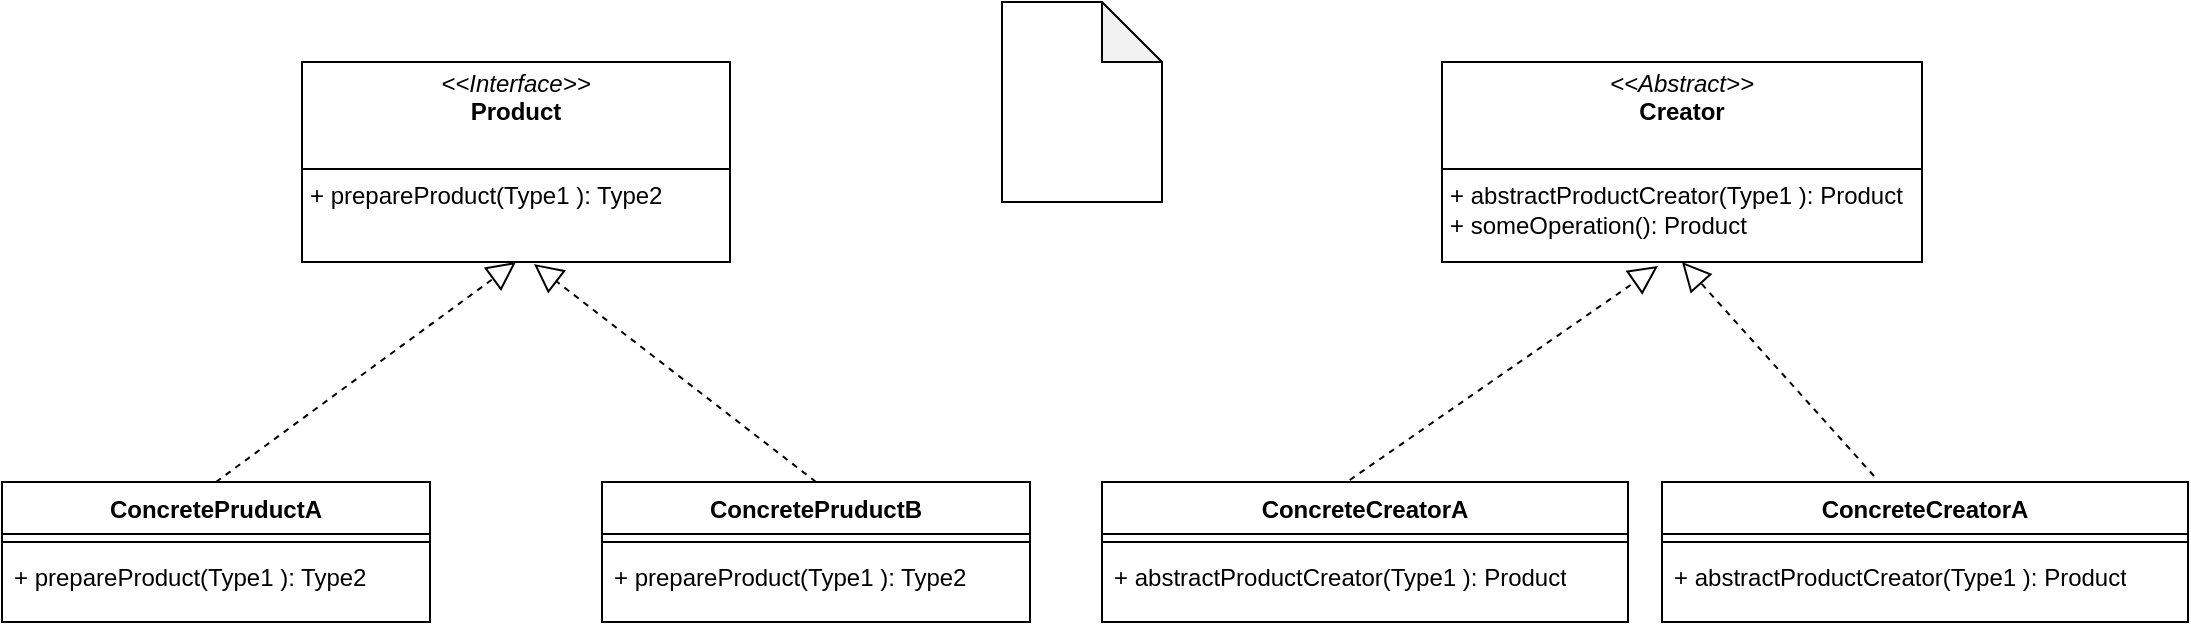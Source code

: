 <mxfile version="24.7.6">
  <diagram id="C5RBs43oDa-KdzZeNtuy" name="Page-1">
    <mxGraphModel dx="1434" dy="738" grid="1" gridSize="10" guides="1" tooltips="1" connect="1" arrows="1" fold="1" page="1" pageScale="1" pageWidth="1169" pageHeight="827" math="0" shadow="0">
      <root>
        <mxCell id="WIyWlLk6GJQsqaUBKTNV-0" />
        <mxCell id="WIyWlLk6GJQsqaUBKTNV-1" parent="WIyWlLk6GJQsqaUBKTNV-0" />
        <mxCell id="HTWkMDqGmAAQqN0-YO0_-20" value="&lt;p style=&quot;margin:0px;margin-top:4px;text-align:center;&quot;&gt;&lt;i&gt;&amp;lt;&amp;lt;Interface&amp;gt;&amp;gt;&lt;/i&gt;&lt;br&gt;&lt;b&gt;Product&lt;/b&gt;&lt;/p&gt;&lt;br&gt;&lt;hr size=&quot;1&quot; style=&quot;border-style:solid;&quot;&gt;&lt;p style=&quot;margin:0px;margin-left:4px;&quot;&gt;+ prepareProduct(Type1 ): Type2&lt;br&gt;&lt;/p&gt;&lt;p style=&quot;margin:0px;margin-left:4px;&quot;&gt;&lt;br&gt;&lt;/p&gt;" style="verticalAlign=top;align=left;overflow=fill;html=1;whiteSpace=wrap;" vertex="1" parent="WIyWlLk6GJQsqaUBKTNV-1">
          <mxGeometry x="160" y="70" width="214" height="100" as="geometry" />
        </mxCell>
        <mxCell id="HTWkMDqGmAAQqN0-YO0_-21" value="ConcretePruductA" style="swimlane;fontStyle=1;align=center;verticalAlign=top;childLayout=stackLayout;horizontal=1;startSize=26;horizontalStack=0;resizeParent=1;resizeParentMax=0;resizeLast=0;collapsible=1;marginBottom=0;whiteSpace=wrap;html=1;" vertex="1" parent="WIyWlLk6GJQsqaUBKTNV-1">
          <mxGeometry x="10" y="280" width="214" height="70" as="geometry" />
        </mxCell>
        <mxCell id="HTWkMDqGmAAQqN0-YO0_-23" value="" style="line;strokeWidth=1;fillColor=none;align=left;verticalAlign=middle;spacingTop=-1;spacingLeft=3;spacingRight=3;rotatable=0;labelPosition=right;points=[];portConstraint=eastwest;strokeColor=inherit;" vertex="1" parent="HTWkMDqGmAAQqN0-YO0_-21">
          <mxGeometry y="26" width="214" height="8" as="geometry" />
        </mxCell>
        <mxCell id="HTWkMDqGmAAQqN0-YO0_-24" value="+ prepareProduct(Type1 ): Type2" style="text;strokeColor=none;fillColor=none;align=left;verticalAlign=top;spacingLeft=4;spacingRight=4;overflow=hidden;rotatable=0;points=[[0,0.5],[1,0.5]];portConstraint=eastwest;whiteSpace=wrap;html=1;" vertex="1" parent="HTWkMDqGmAAQqN0-YO0_-21">
          <mxGeometry y="34" width="214" height="36" as="geometry" />
        </mxCell>
        <mxCell id="HTWkMDqGmAAQqN0-YO0_-25" value="ConcretePruductB" style="swimlane;fontStyle=1;align=center;verticalAlign=top;childLayout=stackLayout;horizontal=1;startSize=26;horizontalStack=0;resizeParent=1;resizeParentMax=0;resizeLast=0;collapsible=1;marginBottom=0;whiteSpace=wrap;html=1;" vertex="1" parent="WIyWlLk6GJQsqaUBKTNV-1">
          <mxGeometry x="310" y="280" width="214" height="70" as="geometry" />
        </mxCell>
        <mxCell id="HTWkMDqGmAAQqN0-YO0_-26" value="" style="line;strokeWidth=1;fillColor=none;align=left;verticalAlign=middle;spacingTop=-1;spacingLeft=3;spacingRight=3;rotatable=0;labelPosition=right;points=[];portConstraint=eastwest;strokeColor=inherit;" vertex="1" parent="HTWkMDqGmAAQqN0-YO0_-25">
          <mxGeometry y="26" width="214" height="8" as="geometry" />
        </mxCell>
        <mxCell id="HTWkMDqGmAAQqN0-YO0_-27" value="+ prepareProduct(Type1 ): Type2" style="text;strokeColor=none;fillColor=none;align=left;verticalAlign=top;spacingLeft=4;spacingRight=4;overflow=hidden;rotatable=0;points=[[0,0.5],[1,0.5]];portConstraint=eastwest;whiteSpace=wrap;html=1;" vertex="1" parent="HTWkMDqGmAAQqN0-YO0_-25">
          <mxGeometry y="34" width="214" height="36" as="geometry" />
        </mxCell>
        <mxCell id="HTWkMDqGmAAQqN0-YO0_-28" value="" style="endArrow=block;dashed=1;endFill=0;endSize=12;html=1;rounded=0;exitX=0.5;exitY=0;exitDx=0;exitDy=0;entryX=0.5;entryY=1;entryDx=0;entryDy=0;" edge="1" parent="WIyWlLk6GJQsqaUBKTNV-1" source="HTWkMDqGmAAQqN0-YO0_-21" target="HTWkMDqGmAAQqN0-YO0_-20">
          <mxGeometry width="160" relative="1" as="geometry">
            <mxPoint x="290" y="370" as="sourcePoint" />
            <mxPoint x="450" y="370" as="targetPoint" />
          </mxGeometry>
        </mxCell>
        <mxCell id="HTWkMDqGmAAQqN0-YO0_-29" value="" style="endArrow=block;dashed=1;endFill=0;endSize=12;html=1;rounded=0;exitX=0.5;exitY=0;exitDx=0;exitDy=0;entryX=0.542;entryY=1.01;entryDx=0;entryDy=0;entryPerimeter=0;" edge="1" parent="WIyWlLk6GJQsqaUBKTNV-1" source="HTWkMDqGmAAQqN0-YO0_-25" target="HTWkMDqGmAAQqN0-YO0_-20">
          <mxGeometry width="160" relative="1" as="geometry">
            <mxPoint x="315" y="250" as="sourcePoint" />
            <mxPoint x="440" y="160" as="targetPoint" />
          </mxGeometry>
        </mxCell>
        <mxCell id="HTWkMDqGmAAQqN0-YO0_-30" value="&lt;p style=&quot;margin:0px;margin-top:4px;text-align:center;&quot;&gt;&lt;i&gt;&amp;lt;&amp;lt;Abstract&amp;gt;&amp;gt;&lt;/i&gt;&lt;br&gt;&lt;b&gt;Creator&lt;/b&gt;&lt;/p&gt;&lt;br&gt;&lt;hr size=&quot;1&quot; style=&quot;border-style:solid;&quot;&gt;&lt;p style=&quot;margin:0px;margin-left:4px;&quot;&gt;+ abstractProductCreator(Type1 ): Product&lt;br&gt;&lt;/p&gt;&lt;p style=&quot;margin:0px;margin-left:4px;&quot;&gt;+ someOperation(): Product&lt;/p&gt;&lt;p style=&quot;margin:0px;margin-left:4px;&quot;&gt;&lt;br&gt;&lt;/p&gt;" style="verticalAlign=top;align=left;overflow=fill;html=1;whiteSpace=wrap;" vertex="1" parent="WIyWlLk6GJQsqaUBKTNV-1">
          <mxGeometry x="730" y="70" width="240" height="100" as="geometry" />
        </mxCell>
        <mxCell id="HTWkMDqGmAAQqN0-YO0_-31" value="ConcreteCreatorA" style="swimlane;fontStyle=1;align=center;verticalAlign=top;childLayout=stackLayout;horizontal=1;startSize=26;horizontalStack=0;resizeParent=1;resizeParentMax=0;resizeLast=0;collapsible=1;marginBottom=0;whiteSpace=wrap;html=1;" vertex="1" parent="WIyWlLk6GJQsqaUBKTNV-1">
          <mxGeometry x="560" y="280" width="263" height="70" as="geometry" />
        </mxCell>
        <mxCell id="HTWkMDqGmAAQqN0-YO0_-32" value="" style="line;strokeWidth=1;fillColor=none;align=left;verticalAlign=middle;spacingTop=-1;spacingLeft=3;spacingRight=3;rotatable=0;labelPosition=right;points=[];portConstraint=eastwest;strokeColor=inherit;" vertex="1" parent="HTWkMDqGmAAQqN0-YO0_-31">
          <mxGeometry y="26" width="263" height="8" as="geometry" />
        </mxCell>
        <mxCell id="HTWkMDqGmAAQqN0-YO0_-33" value="+ abstractProductCreator(Type1 ): Product" style="text;strokeColor=none;fillColor=none;align=left;verticalAlign=top;spacingLeft=4;spacingRight=4;overflow=hidden;rotatable=0;points=[[0,0.5],[1,0.5]];portConstraint=eastwest;whiteSpace=wrap;html=1;" vertex="1" parent="HTWkMDqGmAAQqN0-YO0_-31">
          <mxGeometry y="34" width="263" height="36" as="geometry" />
        </mxCell>
        <mxCell id="HTWkMDqGmAAQqN0-YO0_-37" value="" style="shape=note;whiteSpace=wrap;html=1;backgroundOutline=1;darkOpacity=0.05;" vertex="1" parent="WIyWlLk6GJQsqaUBKTNV-1">
          <mxGeometry x="510" y="40" width="80" height="100" as="geometry" />
        </mxCell>
        <mxCell id="HTWkMDqGmAAQqN0-YO0_-38" value="ConcreteCreatorA" style="swimlane;fontStyle=1;align=center;verticalAlign=top;childLayout=stackLayout;horizontal=1;startSize=26;horizontalStack=0;resizeParent=1;resizeParentMax=0;resizeLast=0;collapsible=1;marginBottom=0;whiteSpace=wrap;html=1;" vertex="1" parent="WIyWlLk6GJQsqaUBKTNV-1">
          <mxGeometry x="840" y="280" width="263" height="70" as="geometry" />
        </mxCell>
        <mxCell id="HTWkMDqGmAAQqN0-YO0_-39" value="" style="line;strokeWidth=1;fillColor=none;align=left;verticalAlign=middle;spacingTop=-1;spacingLeft=3;spacingRight=3;rotatable=0;labelPosition=right;points=[];portConstraint=eastwest;strokeColor=inherit;" vertex="1" parent="HTWkMDqGmAAQqN0-YO0_-38">
          <mxGeometry y="26" width="263" height="8" as="geometry" />
        </mxCell>
        <mxCell id="HTWkMDqGmAAQqN0-YO0_-40" value="+ abstractProductCreator(Type1 ): Product" style="text;strokeColor=none;fillColor=none;align=left;verticalAlign=top;spacingLeft=4;spacingRight=4;overflow=hidden;rotatable=0;points=[[0,0.5],[1,0.5]];portConstraint=eastwest;whiteSpace=wrap;html=1;" vertex="1" parent="HTWkMDqGmAAQqN0-YO0_-38">
          <mxGeometry y="34" width="263" height="36" as="geometry" />
        </mxCell>
        <mxCell id="HTWkMDqGmAAQqN0-YO0_-41" value="" style="endArrow=block;dashed=1;endFill=0;endSize=12;html=1;rounded=0;entryX=0.45;entryY=1.02;entryDx=0;entryDy=0;entryPerimeter=0;exitX=0.471;exitY=-0.014;exitDx=0;exitDy=0;exitPerimeter=0;" edge="1" parent="WIyWlLk6GJQsqaUBKTNV-1" source="HTWkMDqGmAAQqN0-YO0_-31" target="HTWkMDqGmAAQqN0-YO0_-30">
          <mxGeometry width="160" relative="1" as="geometry">
            <mxPoint x="430" y="240" as="sourcePoint" />
            <mxPoint x="590" y="240" as="targetPoint" />
          </mxGeometry>
        </mxCell>
        <mxCell id="HTWkMDqGmAAQqN0-YO0_-42" value="" style="endArrow=block;dashed=1;endFill=0;endSize=12;html=1;rounded=0;exitX=0.403;exitY=-0.043;exitDx=0;exitDy=0;exitPerimeter=0;entryX=0.5;entryY=1;entryDx=0;entryDy=0;" edge="1" parent="WIyWlLk6GJQsqaUBKTNV-1" source="HTWkMDqGmAAQqN0-YO0_-38" target="HTWkMDqGmAAQqN0-YO0_-30">
          <mxGeometry width="160" relative="1" as="geometry">
            <mxPoint x="430" y="240" as="sourcePoint" />
            <mxPoint x="590" y="240" as="targetPoint" />
          </mxGeometry>
        </mxCell>
      </root>
    </mxGraphModel>
  </diagram>
</mxfile>

